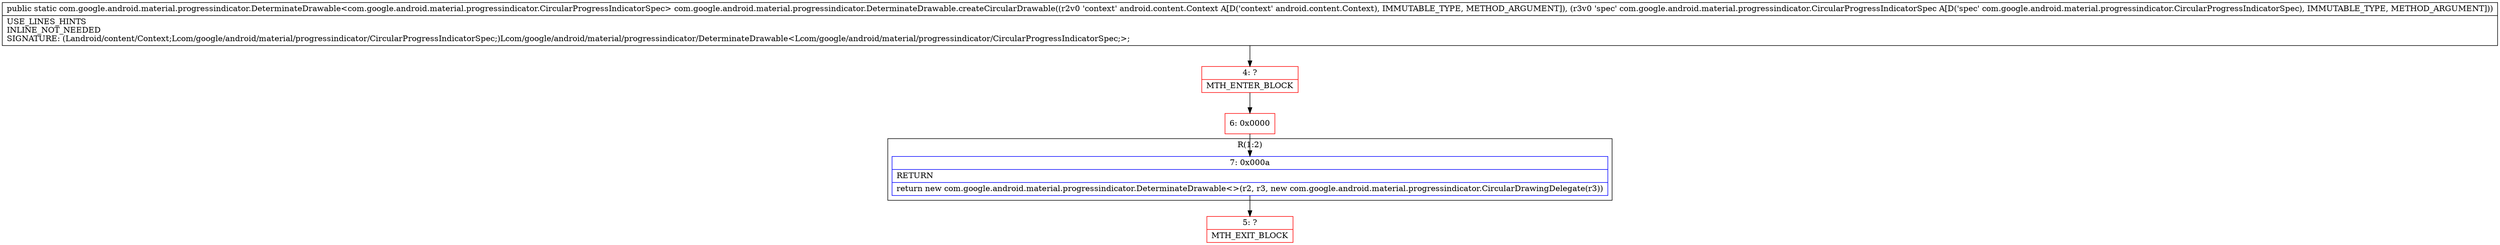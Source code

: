 digraph "CFG forcom.google.android.material.progressindicator.DeterminateDrawable.createCircularDrawable(Landroid\/content\/Context;Lcom\/google\/android\/material\/progressindicator\/CircularProgressIndicatorSpec;)Lcom\/google\/android\/material\/progressindicator\/DeterminateDrawable;" {
subgraph cluster_Region_1503128553 {
label = "R(1:2)";
node [shape=record,color=blue];
Node_7 [shape=record,label="{7\:\ 0x000a|RETURN\l|return new com.google.android.material.progressindicator.DeterminateDrawable\<\>(r2, r3, new com.google.android.material.progressindicator.CircularDrawingDelegate(r3))\l}"];
}
Node_4 [shape=record,color=red,label="{4\:\ ?|MTH_ENTER_BLOCK\l}"];
Node_6 [shape=record,color=red,label="{6\:\ 0x0000}"];
Node_5 [shape=record,color=red,label="{5\:\ ?|MTH_EXIT_BLOCK\l}"];
MethodNode[shape=record,label="{public static com.google.android.material.progressindicator.DeterminateDrawable\<com.google.android.material.progressindicator.CircularProgressIndicatorSpec\> com.google.android.material.progressindicator.DeterminateDrawable.createCircularDrawable((r2v0 'context' android.content.Context A[D('context' android.content.Context), IMMUTABLE_TYPE, METHOD_ARGUMENT]), (r3v0 'spec' com.google.android.material.progressindicator.CircularProgressIndicatorSpec A[D('spec' com.google.android.material.progressindicator.CircularProgressIndicatorSpec), IMMUTABLE_TYPE, METHOD_ARGUMENT]))  | USE_LINES_HINTS\lINLINE_NOT_NEEDED\lSIGNATURE: (Landroid\/content\/Context;Lcom\/google\/android\/material\/progressindicator\/CircularProgressIndicatorSpec;)Lcom\/google\/android\/material\/progressindicator\/DeterminateDrawable\<Lcom\/google\/android\/material\/progressindicator\/CircularProgressIndicatorSpec;\>;\l}"];
MethodNode -> Node_4;Node_7 -> Node_5;
Node_4 -> Node_6;
Node_6 -> Node_7;
}

